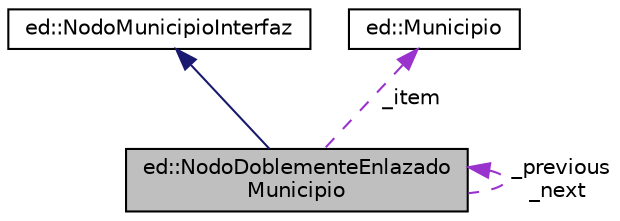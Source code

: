 digraph "ed::NodoDoblementeEnlazadoMunicipio"
{
  edge [fontname="Helvetica",fontsize="10",labelfontname="Helvetica",labelfontsize="10"];
  node [fontname="Helvetica",fontsize="10",shape=record];
  Node2 [label="ed::NodoDoblementeEnlazado\lMunicipio",height=0.2,width=0.4,color="black", fillcolor="grey75", style="filled", fontcolor="black"];
  Node3 -> Node2 [dir="back",color="midnightblue",fontsize="10",style="solid",fontname="Helvetica"];
  Node3 [label="ed::NodoMunicipioInterfaz",height=0.2,width=0.4,color="black", fillcolor="white", style="filled",URL="$classed_1_1NodoMunicipioInterfaz.html",tooltip="Definición de la clase abstracta NodoMunicipioInterfaz. "];
  Node2 -> Node2 [dir="back",color="darkorchid3",fontsize="10",style="dashed",label=" _previous\n_next" ,fontname="Helvetica"];
  Node4 -> Node2 [dir="back",color="darkorchid3",fontsize="10",style="dashed",label=" _item" ,fontname="Helvetica"];
  Node4 [label="ed::Municipio",height=0.2,width=0.4,color="black", fillcolor="white", style="filled",URL="$classed_1_1Municipio.html",tooltip="Definición de la clase Municipio. "];
}
